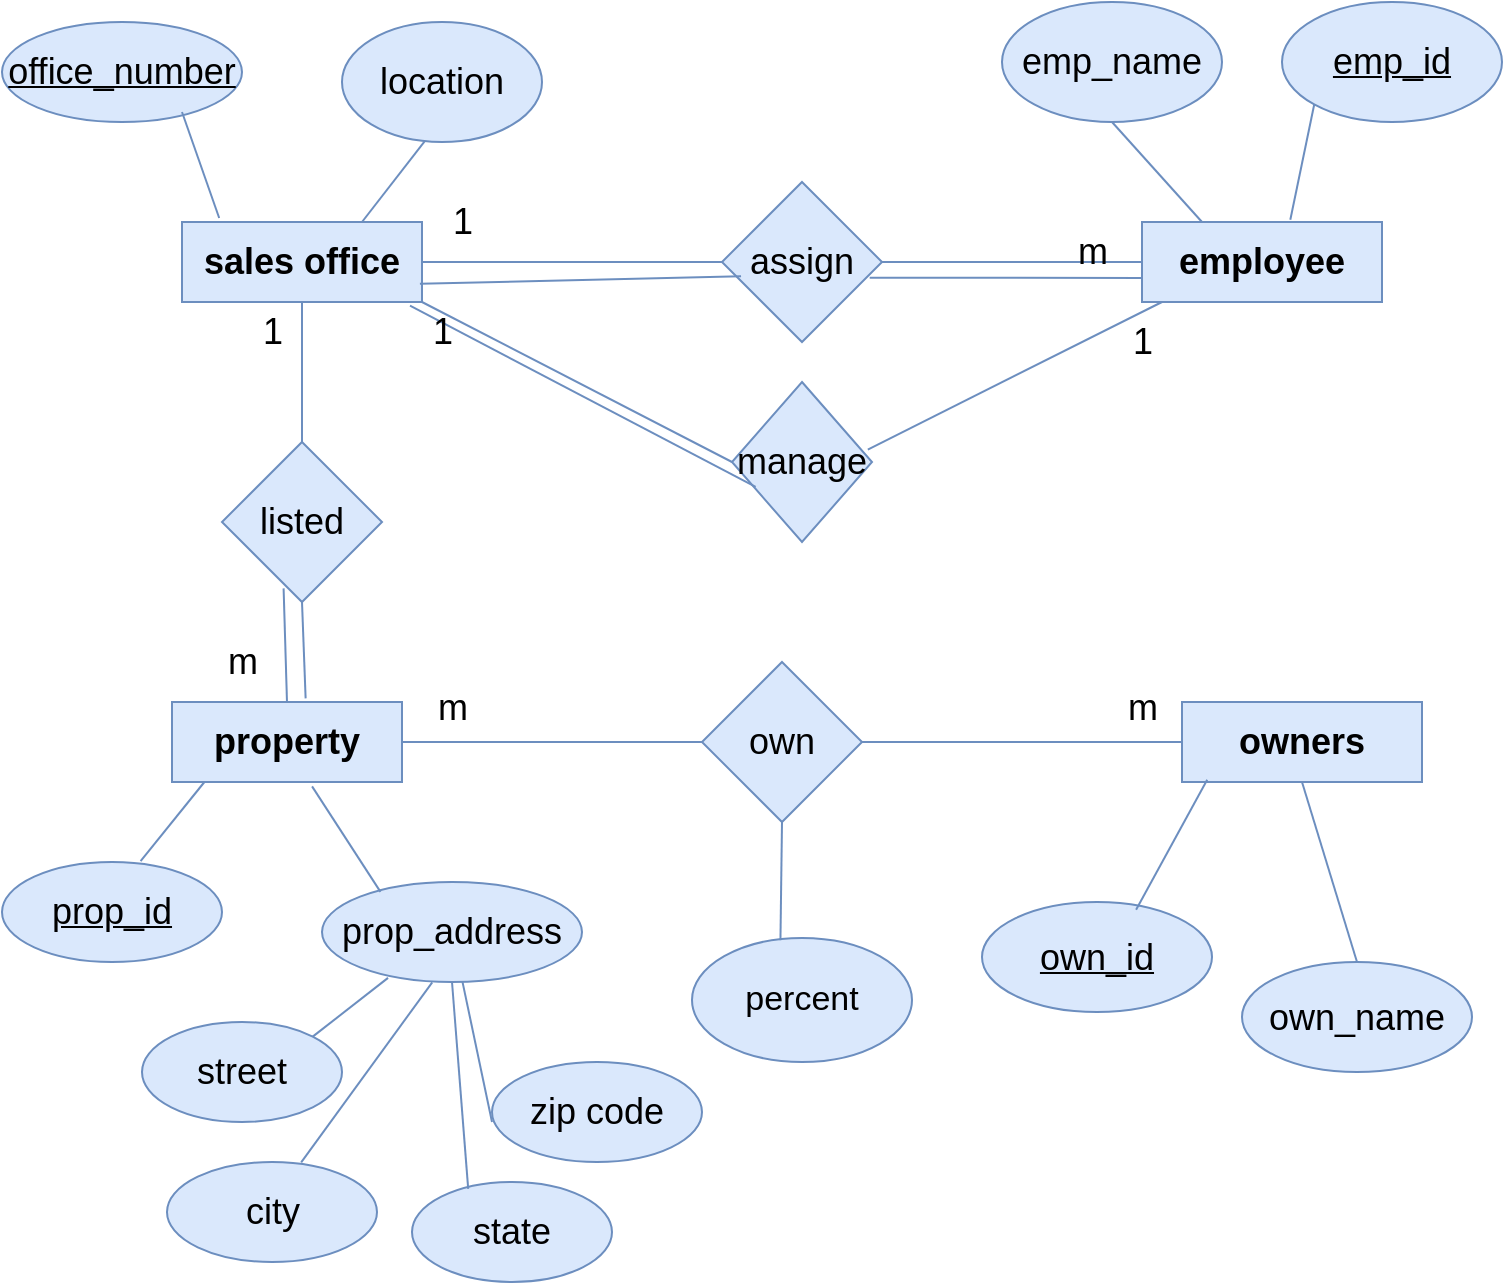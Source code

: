 <mxfile version="21.6.6" type="device">
  <diagram name="Page-1" id="g8HC745-dIRvviwikn6z">
    <mxGraphModel dx="792" dy="434" grid="1" gridSize="10" guides="1" tooltips="1" connect="1" arrows="1" fold="1" page="1" pageScale="1" pageWidth="850" pageHeight="1100" math="0" shadow="0">
      <root>
        <mxCell id="0" />
        <mxCell id="1" parent="0" />
        <mxCell id="2s-rxaAWNWduJG5UJabH-1" value="&lt;b&gt;sales office&lt;/b&gt;" style="rounded=0;whiteSpace=wrap;html=1;fontSize=18;fillColor=#dae8fc;strokeColor=#6c8ebf;" parent="1" vertex="1">
          <mxGeometry x="140" y="120" width="120" height="40" as="geometry" />
        </mxCell>
        <mxCell id="2s-rxaAWNWduJG5UJabH-2" value="&lt;u style=&quot;font-size: 18px;&quot;&gt;office_number&lt;/u&gt;" style="ellipse;whiteSpace=wrap;html=1;fontSize=18;fillColor=#dae8fc;strokeColor=#6c8ebf;" parent="1" vertex="1">
          <mxGeometry x="50" y="20" width="120" height="50" as="geometry" />
        </mxCell>
        <mxCell id="2s-rxaAWNWduJG5UJabH-3" value="location" style="ellipse;whiteSpace=wrap;html=1;fontSize=18;fillColor=#dae8fc;strokeColor=#6c8ebf;" parent="1" vertex="1">
          <mxGeometry x="220" y="20" width="100" height="60" as="geometry" />
        </mxCell>
        <mxCell id="2s-rxaAWNWduJG5UJabH-4" value="" style="endArrow=none;html=1;rounded=0;entryX=0.414;entryY=0.993;entryDx=0;entryDy=0;entryPerimeter=0;exitX=0.75;exitY=0;exitDx=0;exitDy=0;fontSize=18;fillColor=#dae8fc;strokeColor=#6c8ebf;" parent="1" source="2s-rxaAWNWduJG5UJabH-1" target="2s-rxaAWNWduJG5UJabH-3" edge="1">
          <mxGeometry width="50" height="50" relative="1" as="geometry">
            <mxPoint x="380" y="250" as="sourcePoint" />
            <mxPoint x="430" y="200" as="targetPoint" />
          </mxGeometry>
        </mxCell>
        <mxCell id="2s-rxaAWNWduJG5UJabH-5" value="" style="endArrow=none;html=1;rounded=0;exitX=0.155;exitY=-0.05;exitDx=0;exitDy=0;exitPerimeter=0;entryX=0.75;entryY=0.9;entryDx=0;entryDy=0;entryPerimeter=0;fontSize=18;fillColor=#dae8fc;strokeColor=#6c8ebf;" parent="1" source="2s-rxaAWNWduJG5UJabH-1" target="2s-rxaAWNWduJG5UJabH-2" edge="1">
          <mxGeometry width="50" height="50" relative="1" as="geometry">
            <mxPoint x="40" y="120" as="sourcePoint" />
            <mxPoint x="90" y="70" as="targetPoint" />
          </mxGeometry>
        </mxCell>
        <mxCell id="2s-rxaAWNWduJG5UJabH-6" value="&lt;b&gt;employee&lt;/b&gt;" style="rounded=0;whiteSpace=wrap;html=1;fontSize=18;fillColor=#dae8fc;strokeColor=#6c8ebf;" parent="1" vertex="1">
          <mxGeometry x="620" y="120" width="120" height="40" as="geometry" />
        </mxCell>
        <mxCell id="2s-rxaAWNWduJG5UJabH-7" value="emp_name" style="ellipse;whiteSpace=wrap;html=1;fontSize=18;fillColor=#dae8fc;strokeColor=#6c8ebf;" parent="1" vertex="1">
          <mxGeometry x="550" y="10" width="110" height="60" as="geometry" />
        </mxCell>
        <mxCell id="2s-rxaAWNWduJG5UJabH-8" value="&lt;u style=&quot;font-size: 18px;&quot;&gt;emp_id&lt;/u&gt;" style="ellipse;whiteSpace=wrap;html=1;fontSize=18;fillColor=#dae8fc;strokeColor=#6c8ebf;" parent="1" vertex="1">
          <mxGeometry x="690" y="10" width="110" height="60" as="geometry" />
        </mxCell>
        <mxCell id="2s-rxaAWNWduJG5UJabH-9" value="" style="endArrow=none;html=1;rounded=0;exitX=0.25;exitY=0;exitDx=0;exitDy=0;entryX=0.5;entryY=1;entryDx=0;entryDy=0;fontSize=18;fillColor=#dae8fc;strokeColor=#6c8ebf;" parent="1" source="2s-rxaAWNWduJG5UJabH-6" target="2s-rxaAWNWduJG5UJabH-7" edge="1">
          <mxGeometry width="50" height="50" relative="1" as="geometry">
            <mxPoint x="550" y="110" as="sourcePoint" />
            <mxPoint x="600" y="60" as="targetPoint" />
          </mxGeometry>
        </mxCell>
        <mxCell id="2s-rxaAWNWduJG5UJabH-10" value="" style="endArrow=none;html=1;rounded=0;exitX=0.618;exitY=-0.029;exitDx=0;exitDy=0;exitPerimeter=0;entryX=0;entryY=1;entryDx=0;entryDy=0;fontSize=18;fillColor=#dae8fc;strokeColor=#6c8ebf;" parent="1" source="2s-rxaAWNWduJG5UJabH-6" target="2s-rxaAWNWduJG5UJabH-8" edge="1">
          <mxGeometry width="50" height="50" relative="1" as="geometry">
            <mxPoint x="660" y="120" as="sourcePoint" />
            <mxPoint x="710" y="70" as="targetPoint" />
          </mxGeometry>
        </mxCell>
        <mxCell id="2s-rxaAWNWduJG5UJabH-11" value="assign" style="rhombus;whiteSpace=wrap;html=1;fontSize=18;fillColor=#dae8fc;strokeColor=#6c8ebf;" parent="1" vertex="1">
          <mxGeometry x="410" y="100" width="80" height="80" as="geometry" />
        </mxCell>
        <mxCell id="2s-rxaAWNWduJG5UJabH-12" value="" style="endArrow=none;html=1;rounded=0;exitX=1;exitY=0.5;exitDx=0;exitDy=0;entryX=0;entryY=0.5;entryDx=0;entryDy=0;fontSize=18;fillColor=#dae8fc;strokeColor=#6c8ebf;" parent="1" source="2s-rxaAWNWduJG5UJabH-1" target="2s-rxaAWNWduJG5UJabH-11" edge="1">
          <mxGeometry width="50" height="50" relative="1" as="geometry">
            <mxPoint x="320" y="190" as="sourcePoint" />
            <mxPoint x="370" y="140" as="targetPoint" />
          </mxGeometry>
        </mxCell>
        <mxCell id="2s-rxaAWNWduJG5UJabH-13" value="" style="endArrow=none;html=1;rounded=0;exitX=1;exitY=0.5;exitDx=0;exitDy=0;entryX=0;entryY=0.5;entryDx=0;entryDy=0;fontSize=18;fillColor=#dae8fc;strokeColor=#6c8ebf;" parent="1" source="2s-rxaAWNWduJG5UJabH-11" target="2s-rxaAWNWduJG5UJabH-6" edge="1">
          <mxGeometry width="50" height="50" relative="1" as="geometry">
            <mxPoint x="520" y="190" as="sourcePoint" />
            <mxPoint x="570" y="140" as="targetPoint" />
          </mxGeometry>
        </mxCell>
        <mxCell id="2s-rxaAWNWduJG5UJabH-14" value="m" style="text;html=1;align=center;verticalAlign=middle;resizable=0;points=[];autosize=1;fontSize=18;" parent="1" vertex="1">
          <mxGeometry x="575" y="115" width="40" height="40" as="geometry" />
        </mxCell>
        <mxCell id="2s-rxaAWNWduJG5UJabH-15" value="1" style="text;html=1;align=center;verticalAlign=middle;resizable=0;points=[];autosize=1;fontSize=18;" parent="1" vertex="1">
          <mxGeometry x="265" y="100" width="30" height="40" as="geometry" />
        </mxCell>
        <mxCell id="2s-rxaAWNWduJG5UJabH-16" value="" style="endArrow=none;html=1;rounded=0;exitX=0.923;exitY=0.598;exitDx=0;exitDy=0;exitPerimeter=0;fontSize=18;fillColor=#dae8fc;strokeColor=#6c8ebf;" parent="1" source="2s-rxaAWNWduJG5UJabH-11" edge="1">
          <mxGeometry width="50" height="50" relative="1" as="geometry">
            <mxPoint x="570" y="200" as="sourcePoint" />
            <mxPoint x="620" y="148" as="targetPoint" />
          </mxGeometry>
        </mxCell>
        <mxCell id="2s-rxaAWNWduJG5UJabH-17" value="manage" style="rhombus;whiteSpace=wrap;html=1;fontSize=18;fillColor=#dae8fc;strokeColor=#6c8ebf;" parent="1" vertex="1">
          <mxGeometry x="415" y="200" width="70" height="80" as="geometry" />
        </mxCell>
        <mxCell id="2s-rxaAWNWduJG5UJabH-18" value="" style="endArrow=none;html=1;rounded=0;exitX=0;exitY=0.5;exitDx=0;exitDy=0;entryX=1;entryY=1;entryDx=0;entryDy=0;fontSize=18;fillColor=#dae8fc;strokeColor=#6c8ebf;" parent="1" source="2s-rxaAWNWduJG5UJabH-17" target="2s-rxaAWNWduJG5UJabH-1" edge="1">
          <mxGeometry width="50" height="50" relative="1" as="geometry">
            <mxPoint x="210" y="290" as="sourcePoint" />
            <mxPoint x="310" y="160" as="targetPoint" />
          </mxGeometry>
        </mxCell>
        <mxCell id="2s-rxaAWNWduJG5UJabH-19" value="" style="endArrow=none;html=1;rounded=0;entryX=0.169;entryY=0.656;entryDx=0;entryDy=0;entryPerimeter=0;exitX=0.95;exitY=1.046;exitDx=0;exitDy=0;exitPerimeter=0;fontSize=18;fillColor=#dae8fc;strokeColor=#6c8ebf;" parent="1" source="2s-rxaAWNWduJG5UJabH-1" target="2s-rxaAWNWduJG5UJabH-17" edge="1">
          <mxGeometry width="50" height="50" relative="1" as="geometry">
            <mxPoint x="240" y="161" as="sourcePoint" />
            <mxPoint x="560" y="180" as="targetPoint" />
          </mxGeometry>
        </mxCell>
        <mxCell id="2s-rxaAWNWduJG5UJabH-20" value="" style="endArrow=none;html=1;rounded=0;exitX=0.97;exitY=0.422;exitDx=0;exitDy=0;exitPerimeter=0;fontSize=18;fillColor=#dae8fc;strokeColor=#6c8ebf;" parent="1" source="2s-rxaAWNWduJG5UJabH-17" edge="1">
          <mxGeometry width="50" height="50" relative="1" as="geometry">
            <mxPoint x="580" y="210" as="sourcePoint" />
            <mxPoint x="630" y="160" as="targetPoint" />
          </mxGeometry>
        </mxCell>
        <mxCell id="2s-rxaAWNWduJG5UJabH-21" value="1" style="text;html=1;align=center;verticalAlign=middle;resizable=0;points=[];autosize=1;fontSize=18;" parent="1" vertex="1">
          <mxGeometry x="605" y="160" width="30" height="40" as="geometry" />
        </mxCell>
        <mxCell id="2s-rxaAWNWduJG5UJabH-22" value="1" style="text;html=1;align=center;verticalAlign=middle;resizable=0;points=[];autosize=1;fontSize=18;" parent="1" vertex="1">
          <mxGeometry x="255" y="155" width="30" height="40" as="geometry" />
        </mxCell>
        <mxCell id="2s-rxaAWNWduJG5UJabH-24" value="&lt;b&gt;property&lt;/b&gt;" style="rounded=0;whiteSpace=wrap;html=1;fontSize=18;fillColor=#dae8fc;strokeColor=#6c8ebf;" parent="1" vertex="1">
          <mxGeometry x="135" y="360" width="115" height="40" as="geometry" />
        </mxCell>
        <mxCell id="2s-rxaAWNWduJG5UJabH-25" value="&lt;u style=&quot;font-size: 18px;&quot;&gt;prop_id&lt;/u&gt;" style="ellipse;whiteSpace=wrap;html=1;fontSize=18;fillColor=#dae8fc;strokeColor=#6c8ebf;" parent="1" vertex="1">
          <mxGeometry x="50" y="440" width="110" height="50" as="geometry" />
        </mxCell>
        <mxCell id="2s-rxaAWNWduJG5UJabH-26" value="prop_address" style="ellipse;whiteSpace=wrap;html=1;fontSize=18;fillColor=#dae8fc;strokeColor=#6c8ebf;" parent="1" vertex="1">
          <mxGeometry x="210" y="450" width="130" height="50" as="geometry" />
        </mxCell>
        <mxCell id="2s-rxaAWNWduJG5UJabH-27" value="street" style="ellipse;whiteSpace=wrap;html=1;fontSize=18;fillColor=#dae8fc;strokeColor=#6c8ebf;" parent="1" vertex="1">
          <mxGeometry x="120" y="520" width="100" height="50" as="geometry" />
        </mxCell>
        <mxCell id="2s-rxaAWNWduJG5UJabH-30" value="city" style="ellipse;whiteSpace=wrap;html=1;fontSize=18;fillColor=#dae8fc;strokeColor=#6c8ebf;" parent="1" vertex="1">
          <mxGeometry x="132.5" y="590" width="105" height="50" as="geometry" />
        </mxCell>
        <mxCell id="2s-rxaAWNWduJG5UJabH-31" value="zip code" style="ellipse;whiteSpace=wrap;html=1;fontSize=18;fillColor=#dae8fc;strokeColor=#6c8ebf;" parent="1" vertex="1">
          <mxGeometry x="295" y="540" width="105" height="50" as="geometry" />
        </mxCell>
        <mxCell id="2s-rxaAWNWduJG5UJabH-32" value="state" style="ellipse;whiteSpace=wrap;html=1;fontSize=18;fillColor=#dae8fc;strokeColor=#6c8ebf;" parent="1" vertex="1">
          <mxGeometry x="255" y="600" width="100" height="50" as="geometry" />
        </mxCell>
        <mxCell id="2s-rxaAWNWduJG5UJabH-33" value="" style="endArrow=none;html=1;rounded=0;exitX=1;exitY=0;exitDx=0;exitDy=0;entryX=0.254;entryY=0.959;entryDx=0;entryDy=0;entryPerimeter=0;fontSize=18;fillColor=#dae8fc;strokeColor=#6c8ebf;" parent="1" source="2s-rxaAWNWduJG5UJabH-27" target="2s-rxaAWNWduJG5UJabH-26" edge="1">
          <mxGeometry width="50" height="50" relative="1" as="geometry">
            <mxPoint x="230" y="550" as="sourcePoint" />
            <mxPoint x="280" y="500" as="targetPoint" />
          </mxGeometry>
        </mxCell>
        <mxCell id="2s-rxaAWNWduJG5UJabH-34" value="" style="endArrow=none;html=1;rounded=0;exitX=0.639;exitY=0.004;exitDx=0;exitDy=0;exitPerimeter=0;entryX=0.424;entryY=1.003;entryDx=0;entryDy=0;entryPerimeter=0;fontSize=18;fillColor=#dae8fc;strokeColor=#6c8ebf;" parent="1" source="2s-rxaAWNWduJG5UJabH-30" target="2s-rxaAWNWduJG5UJabH-26" edge="1">
          <mxGeometry width="50" height="50" relative="1" as="geometry">
            <mxPoint x="240" y="570" as="sourcePoint" />
            <mxPoint x="290" y="520" as="targetPoint" />
          </mxGeometry>
        </mxCell>
        <mxCell id="2s-rxaAWNWduJG5UJabH-35" value="" style="endArrow=none;html=1;rounded=0;entryX=0;entryY=0.6;entryDx=0;entryDy=0;entryPerimeter=0;fontSize=18;fillColor=#dae8fc;strokeColor=#6c8ebf;" parent="1" source="2s-rxaAWNWduJG5UJabH-26" target="2s-rxaAWNWduJG5UJabH-31" edge="1">
          <mxGeometry width="50" height="50" relative="1" as="geometry">
            <mxPoint x="300" y="490" as="sourcePoint" />
            <mxPoint x="320" y="540" as="targetPoint" />
          </mxGeometry>
        </mxCell>
        <mxCell id="2s-rxaAWNWduJG5UJabH-36" value="" style="endArrow=none;html=1;rounded=0;exitX=0.281;exitY=0.068;exitDx=0;exitDy=0;exitPerimeter=0;entryX=0.5;entryY=1;entryDx=0;entryDy=0;fontSize=18;fillColor=#dae8fc;strokeColor=#6c8ebf;" parent="1" source="2s-rxaAWNWduJG5UJabH-32" target="2s-rxaAWNWduJG5UJabH-26" edge="1">
          <mxGeometry width="50" height="50" relative="1" as="geometry">
            <mxPoint x="260" y="590" as="sourcePoint" />
            <mxPoint x="310" y="540" as="targetPoint" />
          </mxGeometry>
        </mxCell>
        <mxCell id="2s-rxaAWNWduJG5UJabH-37" value="" style="endArrow=none;html=1;rounded=0;exitX=0.63;exitY=-0.009;exitDx=0;exitDy=0;exitPerimeter=0;entryX=0.141;entryY=1;entryDx=0;entryDy=0;entryPerimeter=0;fontSize=18;fillColor=#dae8fc;strokeColor=#6c8ebf;" parent="1" source="2s-rxaAWNWduJG5UJabH-25" target="2s-rxaAWNWduJG5UJabH-24" edge="1">
          <mxGeometry width="50" height="50" relative="1" as="geometry">
            <mxPoint x="110" y="460" as="sourcePoint" />
            <mxPoint x="160" y="410" as="targetPoint" />
          </mxGeometry>
        </mxCell>
        <mxCell id="2s-rxaAWNWduJG5UJabH-38" value="" style="endArrow=none;html=1;rounded=0;exitX=0.609;exitY=1.055;exitDx=0;exitDy=0;exitPerimeter=0;entryX=0.225;entryY=0.099;entryDx=0;entryDy=0;entryPerimeter=0;fontSize=18;fillColor=#dae8fc;strokeColor=#6c8ebf;" parent="1" source="2s-rxaAWNWduJG5UJabH-24" target="2s-rxaAWNWduJG5UJabH-26" edge="1">
          <mxGeometry width="50" height="50" relative="1" as="geometry">
            <mxPoint x="180" y="500" as="sourcePoint" />
            <mxPoint x="230" y="450" as="targetPoint" />
          </mxGeometry>
        </mxCell>
        <mxCell id="2s-rxaAWNWduJG5UJabH-39" value="listed" style="rhombus;whiteSpace=wrap;html=1;fontSize=18;fillColor=#dae8fc;strokeColor=#6c8ebf;" parent="1" vertex="1">
          <mxGeometry x="160" y="230" width="80" height="80" as="geometry" />
        </mxCell>
        <mxCell id="2s-rxaAWNWduJG5UJabH-40" value="" style="endArrow=none;html=1;rounded=0;entryX=0.5;entryY=1;entryDx=0;entryDy=0;exitX=0.5;exitY=0;exitDx=0;exitDy=0;fontSize=18;fillColor=#dae8fc;strokeColor=#6c8ebf;" parent="1" source="2s-rxaAWNWduJG5UJabH-39" target="2s-rxaAWNWduJG5UJabH-1" edge="1">
          <mxGeometry width="50" height="50" relative="1" as="geometry">
            <mxPoint x="90" y="280" as="sourcePoint" />
            <mxPoint x="140" y="230" as="targetPoint" />
          </mxGeometry>
        </mxCell>
        <mxCell id="2s-rxaAWNWduJG5UJabH-41" value="" style="endArrow=none;html=1;rounded=0;entryX=0.5;entryY=1;entryDx=0;entryDy=0;exitX=0.581;exitY=-0.045;exitDx=0;exitDy=0;exitPerimeter=0;fontSize=18;fillColor=#dae8fc;strokeColor=#6c8ebf;" parent="1" source="2s-rxaAWNWduJG5UJabH-24" target="2s-rxaAWNWduJG5UJabH-39" edge="1">
          <mxGeometry width="50" height="50" relative="1" as="geometry">
            <mxPoint x="120" y="330" as="sourcePoint" />
            <mxPoint x="170" y="280" as="targetPoint" />
          </mxGeometry>
        </mxCell>
        <mxCell id="2s-rxaAWNWduJG5UJabH-42" value="" style="endArrow=none;html=1;rounded=0;entryX=0.385;entryY=0.915;entryDx=0;entryDy=0;entryPerimeter=0;exitX=0.5;exitY=0;exitDx=0;exitDy=0;fontSize=18;fillColor=#dae8fc;strokeColor=#6c8ebf;" parent="1" source="2s-rxaAWNWduJG5UJabH-24" target="2s-rxaAWNWduJG5UJabH-39" edge="1">
          <mxGeometry width="50" height="50" relative="1" as="geometry">
            <mxPoint x="80" y="370" as="sourcePoint" />
            <mxPoint x="130" y="320" as="targetPoint" />
          </mxGeometry>
        </mxCell>
        <mxCell id="2s-rxaAWNWduJG5UJabH-43" value="1" style="text;html=1;align=center;verticalAlign=middle;resizable=0;points=[];autosize=1;fontSize=18;" parent="1" vertex="1">
          <mxGeometry x="170" y="155" width="30" height="40" as="geometry" />
        </mxCell>
        <mxCell id="2s-rxaAWNWduJG5UJabH-44" value="m" style="text;html=1;align=center;verticalAlign=middle;resizable=0;points=[];autosize=1;fontSize=18;" parent="1" vertex="1">
          <mxGeometry x="150" y="320" width="40" height="40" as="geometry" />
        </mxCell>
        <mxCell id="2s-rxaAWNWduJG5UJabH-45" value="&lt;b&gt;owners&lt;/b&gt;" style="rounded=0;whiteSpace=wrap;html=1;fontSize=18;fillColor=#dae8fc;strokeColor=#6c8ebf;" parent="1" vertex="1">
          <mxGeometry x="640" y="360" width="120" height="40" as="geometry" />
        </mxCell>
        <mxCell id="2s-rxaAWNWduJG5UJabH-47" value="own_name" style="ellipse;whiteSpace=wrap;html=1;fontSize=18;fillColor=#dae8fc;strokeColor=#6c8ebf;" parent="1" vertex="1">
          <mxGeometry x="670" y="490" width="115" height="55" as="geometry" />
        </mxCell>
        <mxCell id="2s-rxaAWNWduJG5UJabH-48" value="&lt;u style=&quot;font-size: 18px;&quot;&gt;own_id&lt;/u&gt;" style="ellipse;whiteSpace=wrap;html=1;fontSize=18;fillColor=#dae8fc;strokeColor=#6c8ebf;" parent="1" vertex="1">
          <mxGeometry x="540" y="460" width="115" height="55" as="geometry" />
        </mxCell>
        <mxCell id="2s-rxaAWNWduJG5UJabH-50" value="own" style="rhombus;whiteSpace=wrap;html=1;fontSize=18;fillColor=#dae8fc;strokeColor=#6c8ebf;" parent="1" vertex="1">
          <mxGeometry x="400" y="340" width="80" height="80" as="geometry" />
        </mxCell>
        <mxCell id="2s-rxaAWNWduJG5UJabH-51" value="" style="endArrow=none;html=1;rounded=0;exitX=1;exitY=0.5;exitDx=0;exitDy=0;entryX=0;entryY=0.5;entryDx=0;entryDy=0;fontSize=18;fillColor=#dae8fc;strokeColor=#6c8ebf;" parent="1" source="2s-rxaAWNWduJG5UJabH-24" target="2s-rxaAWNWduJG5UJabH-50" edge="1">
          <mxGeometry width="50" height="50" relative="1" as="geometry">
            <mxPoint x="270" y="410" as="sourcePoint" />
            <mxPoint x="320" y="360" as="targetPoint" />
          </mxGeometry>
        </mxCell>
        <mxCell id="2s-rxaAWNWduJG5UJabH-52" value="m" style="text;html=1;align=center;verticalAlign=middle;resizable=0;points=[];autosize=1;fontSize=18;" parent="1" vertex="1">
          <mxGeometry x="255" y="343" width="40" height="40" as="geometry" />
        </mxCell>
        <mxCell id="2s-rxaAWNWduJG5UJabH-53" value="" style="endArrow=none;html=1;rounded=0;exitX=1;exitY=0.5;exitDx=0;exitDy=0;entryX=0;entryY=0.5;entryDx=0;entryDy=0;fontSize=18;fillColor=#dae8fc;strokeColor=#6c8ebf;" parent="1" source="2s-rxaAWNWduJG5UJabH-50" target="2s-rxaAWNWduJG5UJabH-45" edge="1">
          <mxGeometry width="50" height="50" relative="1" as="geometry">
            <mxPoint x="500" y="410" as="sourcePoint" />
            <mxPoint x="550" y="360" as="targetPoint" />
          </mxGeometry>
        </mxCell>
        <mxCell id="2s-rxaAWNWduJG5UJabH-54" value="m" style="text;html=1;align=center;verticalAlign=middle;resizable=0;points=[];autosize=1;fontSize=18;" parent="1" vertex="1">
          <mxGeometry x="600" y="343" width="40" height="40" as="geometry" />
        </mxCell>
        <mxCell id="2s-rxaAWNWduJG5UJabH-55" value="" style="endArrow=none;html=1;rounded=0;exitX=0.67;exitY=0.07;exitDx=0;exitDy=0;exitPerimeter=0;entryX=0.105;entryY=0.972;entryDx=0;entryDy=0;entryPerimeter=0;fontSize=18;fillColor=#dae8fc;strokeColor=#6c8ebf;" parent="1" source="2s-rxaAWNWduJG5UJabH-48" target="2s-rxaAWNWduJG5UJabH-45" edge="1">
          <mxGeometry width="50" height="50" relative="1" as="geometry">
            <mxPoint x="600" y="450" as="sourcePoint" />
            <mxPoint x="650" y="400" as="targetPoint" />
          </mxGeometry>
        </mxCell>
        <mxCell id="2s-rxaAWNWduJG5UJabH-56" value="" style="endArrow=none;html=1;rounded=0;entryX=0.5;entryY=1;entryDx=0;entryDy=0;exitX=0.5;exitY=0;exitDx=0;exitDy=0;fontSize=18;fillColor=#dae8fc;strokeColor=#6c8ebf;" parent="1" source="2s-rxaAWNWduJG5UJabH-47" target="2s-rxaAWNWduJG5UJabH-45" edge="1">
          <mxGeometry width="50" height="50" relative="1" as="geometry">
            <mxPoint x="670" y="660" as="sourcePoint" />
            <mxPoint x="720" y="610" as="targetPoint" />
          </mxGeometry>
        </mxCell>
        <mxCell id="2s-rxaAWNWduJG5UJabH-57" value="" style="endArrow=none;html=1;rounded=0;entryX=0.119;entryY=0.589;entryDx=0;entryDy=0;entryPerimeter=0;exitX=0.132;exitY=-0.103;exitDx=0;exitDy=0;exitPerimeter=0;fontSize=18;fillColor=#dae8fc;strokeColor=#6c8ebf;" parent="1" source="2s-rxaAWNWduJG5UJabH-22" target="2s-rxaAWNWduJG5UJabH-11" edge="1">
          <mxGeometry width="50" height="50" relative="1" as="geometry">
            <mxPoint x="270" y="150" as="sourcePoint" />
            <mxPoint x="320" y="100" as="targetPoint" />
          </mxGeometry>
        </mxCell>
        <mxCell id="2s-rxaAWNWduJG5UJabH-58" value="percent" style="ellipse;whiteSpace=wrap;html=1;fontSize=17;fillColor=#dae8fc;strokeColor=#6c8ebf;" parent="1" vertex="1">
          <mxGeometry x="395" y="478" width="110" height="62" as="geometry" />
        </mxCell>
        <mxCell id="2s-rxaAWNWduJG5UJabH-59" value="" style="endArrow=none;html=1;rounded=0;exitX=0.402;exitY=0.019;exitDx=0;exitDy=0;exitPerimeter=0;fontSize=17;fillColor=#dae8fc;strokeColor=#6c8ebf;" parent="1" source="2s-rxaAWNWduJG5UJabH-58" edge="1">
          <mxGeometry width="50" height="50" relative="1" as="geometry">
            <mxPoint x="390" y="470" as="sourcePoint" />
            <mxPoint x="440" y="420" as="targetPoint" />
          </mxGeometry>
        </mxCell>
      </root>
    </mxGraphModel>
  </diagram>
</mxfile>

